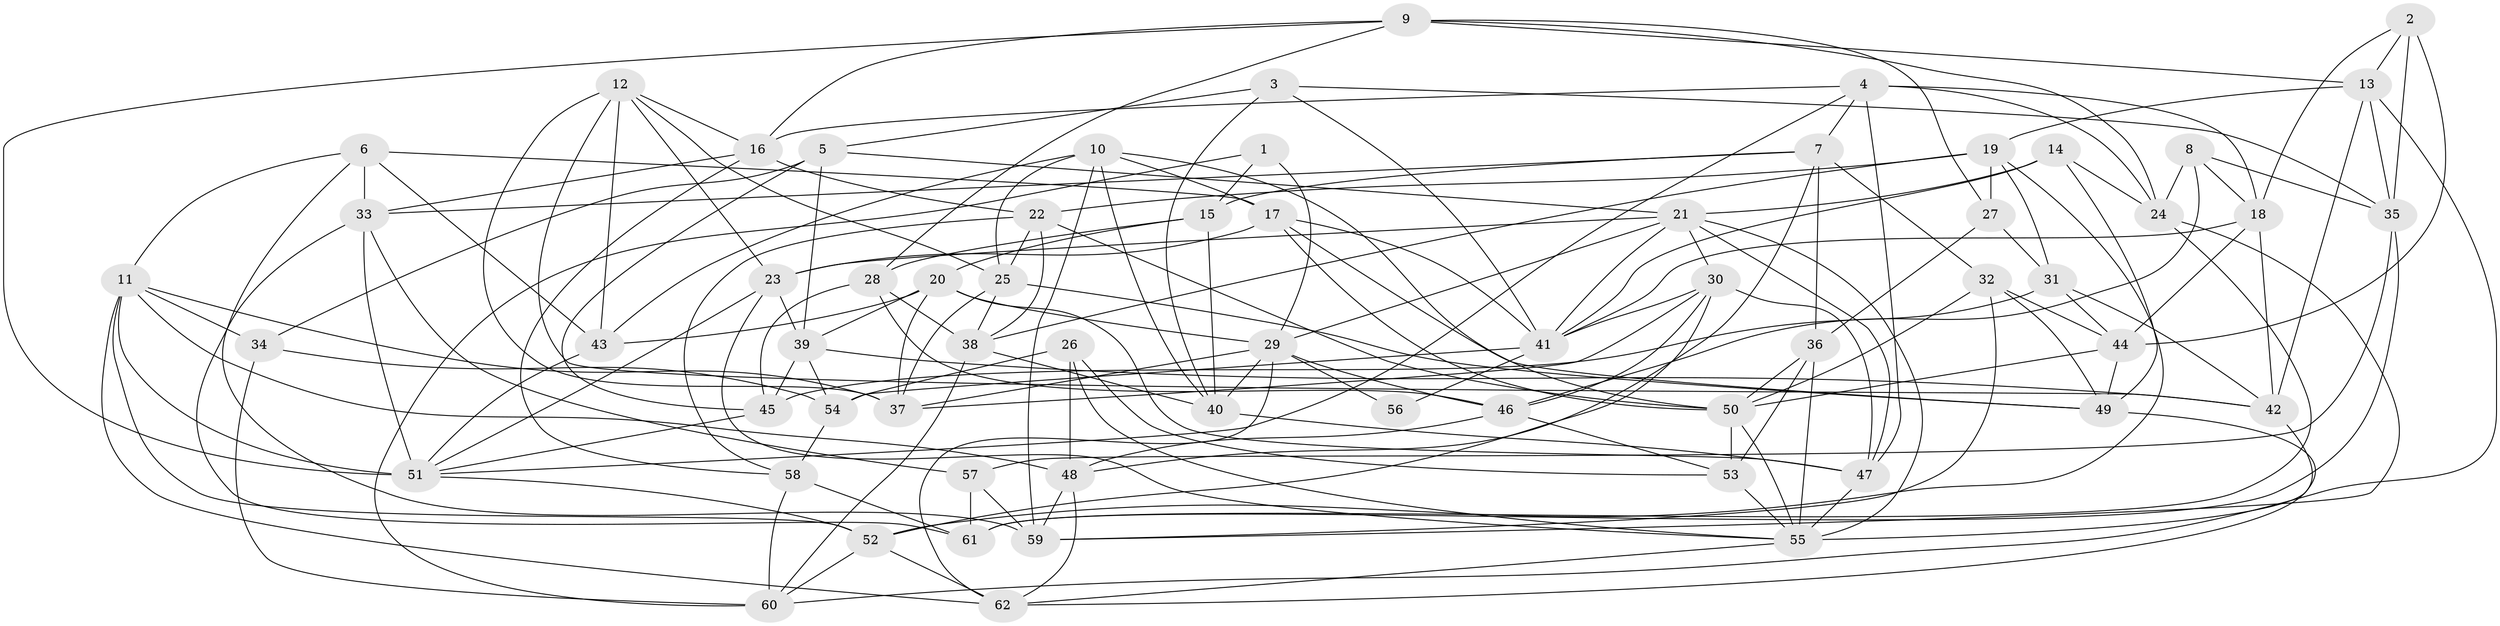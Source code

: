 // original degree distribution, {4: 1.0}
// Generated by graph-tools (version 1.1) at 2025/38/03/04/25 23:38:05]
// undirected, 62 vertices, 175 edges
graph export_dot {
  node [color=gray90,style=filled];
  1;
  2;
  3;
  4;
  5;
  6;
  7;
  8;
  9;
  10;
  11;
  12;
  13;
  14;
  15;
  16;
  17;
  18;
  19;
  20;
  21;
  22;
  23;
  24;
  25;
  26;
  27;
  28;
  29;
  30;
  31;
  32;
  33;
  34;
  35;
  36;
  37;
  38;
  39;
  40;
  41;
  42;
  43;
  44;
  45;
  46;
  47;
  48;
  49;
  50;
  51;
  52;
  53;
  54;
  55;
  56;
  57;
  58;
  59;
  60;
  61;
  62;
  1 -- 15 [weight=1.0];
  1 -- 29 [weight=2.0];
  1 -- 60 [weight=1.0];
  2 -- 13 [weight=1.0];
  2 -- 18 [weight=1.0];
  2 -- 35 [weight=1.0];
  2 -- 44 [weight=1.0];
  3 -- 5 [weight=1.0];
  3 -- 35 [weight=1.0];
  3 -- 40 [weight=1.0];
  3 -- 41 [weight=1.0];
  4 -- 7 [weight=1.0];
  4 -- 16 [weight=1.0];
  4 -- 18 [weight=1.0];
  4 -- 24 [weight=1.0];
  4 -- 47 [weight=1.0];
  4 -- 51 [weight=1.0];
  5 -- 21 [weight=1.0];
  5 -- 34 [weight=2.0];
  5 -- 39 [weight=1.0];
  5 -- 45 [weight=1.0];
  6 -- 11 [weight=1.0];
  6 -- 17 [weight=1.0];
  6 -- 33 [weight=1.0];
  6 -- 43 [weight=2.0];
  6 -- 59 [weight=1.0];
  7 -- 15 [weight=1.0];
  7 -- 32 [weight=1.0];
  7 -- 33 [weight=1.0];
  7 -- 36 [weight=1.0];
  7 -- 48 [weight=1.0];
  8 -- 18 [weight=1.0];
  8 -- 24 [weight=1.0];
  8 -- 35 [weight=1.0];
  8 -- 46 [weight=1.0];
  9 -- 13 [weight=1.0];
  9 -- 16 [weight=1.0];
  9 -- 24 [weight=1.0];
  9 -- 27 [weight=1.0];
  9 -- 28 [weight=1.0];
  9 -- 51 [weight=1.0];
  10 -- 17 [weight=1.0];
  10 -- 25 [weight=1.0];
  10 -- 40 [weight=1.0];
  10 -- 43 [weight=1.0];
  10 -- 50 [weight=1.0];
  10 -- 59 [weight=1.0];
  11 -- 34 [weight=2.0];
  11 -- 37 [weight=1.0];
  11 -- 48 [weight=1.0];
  11 -- 51 [weight=1.0];
  11 -- 52 [weight=1.0];
  11 -- 62 [weight=1.0];
  12 -- 16 [weight=1.0];
  12 -- 23 [weight=1.0];
  12 -- 25 [weight=1.0];
  12 -- 37 [weight=1.0];
  12 -- 42 [weight=1.0];
  12 -- 43 [weight=1.0];
  13 -- 19 [weight=1.0];
  13 -- 35 [weight=1.0];
  13 -- 42 [weight=1.0];
  13 -- 60 [weight=1.0];
  14 -- 21 [weight=1.0];
  14 -- 24 [weight=1.0];
  14 -- 41 [weight=1.0];
  14 -- 49 [weight=1.0];
  15 -- 20 [weight=1.0];
  15 -- 28 [weight=2.0];
  15 -- 40 [weight=1.0];
  16 -- 22 [weight=1.0];
  16 -- 33 [weight=1.0];
  16 -- 58 [weight=1.0];
  17 -- 23 [weight=1.0];
  17 -- 41 [weight=1.0];
  17 -- 49 [weight=1.0];
  17 -- 50 [weight=1.0];
  18 -- 41 [weight=1.0];
  18 -- 42 [weight=1.0];
  18 -- 44 [weight=1.0];
  19 -- 22 [weight=1.0];
  19 -- 27 [weight=1.0];
  19 -- 31 [weight=1.0];
  19 -- 38 [weight=1.0];
  19 -- 52 [weight=1.0];
  20 -- 29 [weight=1.0];
  20 -- 37 [weight=1.0];
  20 -- 39 [weight=1.0];
  20 -- 43 [weight=1.0];
  20 -- 47 [weight=1.0];
  21 -- 23 [weight=1.0];
  21 -- 29 [weight=1.0];
  21 -- 30 [weight=1.0];
  21 -- 41 [weight=1.0];
  21 -- 47 [weight=1.0];
  21 -- 55 [weight=1.0];
  22 -- 25 [weight=1.0];
  22 -- 38 [weight=1.0];
  22 -- 50 [weight=1.0];
  22 -- 58 [weight=1.0];
  23 -- 39 [weight=1.0];
  23 -- 51 [weight=1.0];
  23 -- 55 [weight=1.0];
  24 -- 59 [weight=1.0];
  24 -- 61 [weight=1.0];
  25 -- 37 [weight=1.0];
  25 -- 38 [weight=1.0];
  25 -- 49 [weight=1.0];
  26 -- 48 [weight=1.0];
  26 -- 53 [weight=1.0];
  26 -- 54 [weight=1.0];
  26 -- 55 [weight=1.0];
  27 -- 31 [weight=1.0];
  27 -- 36 [weight=1.0];
  28 -- 38 [weight=1.0];
  28 -- 45 [weight=1.0];
  28 -- 46 [weight=1.0];
  29 -- 37 [weight=1.0];
  29 -- 40 [weight=1.0];
  29 -- 46 [weight=1.0];
  29 -- 56 [weight=2.0];
  29 -- 62 [weight=1.0];
  30 -- 37 [weight=1.0];
  30 -- 41 [weight=1.0];
  30 -- 46 [weight=1.0];
  30 -- 47 [weight=1.0];
  30 -- 52 [weight=1.0];
  31 -- 42 [weight=1.0];
  31 -- 44 [weight=1.0];
  31 -- 45 [weight=2.0];
  32 -- 44 [weight=1.0];
  32 -- 49 [weight=1.0];
  32 -- 50 [weight=2.0];
  32 -- 59 [weight=1.0];
  33 -- 51 [weight=1.0];
  33 -- 57 [weight=1.0];
  33 -- 61 [weight=1.0];
  34 -- 54 [weight=1.0];
  34 -- 60 [weight=1.0];
  35 -- 57 [weight=1.0];
  35 -- 61 [weight=1.0];
  36 -- 50 [weight=1.0];
  36 -- 53 [weight=1.0];
  36 -- 55 [weight=2.0];
  38 -- 40 [weight=1.0];
  38 -- 60 [weight=1.0];
  39 -- 42 [weight=1.0];
  39 -- 45 [weight=1.0];
  39 -- 54 [weight=1.0];
  40 -- 47 [weight=1.0];
  41 -- 54 [weight=2.0];
  41 -- 56 [weight=2.0];
  42 -- 55 [weight=1.0];
  43 -- 51 [weight=1.0];
  44 -- 49 [weight=1.0];
  44 -- 50 [weight=1.0];
  45 -- 51 [weight=1.0];
  46 -- 48 [weight=1.0];
  46 -- 53 [weight=1.0];
  47 -- 55 [weight=1.0];
  48 -- 59 [weight=1.0];
  48 -- 62 [weight=1.0];
  49 -- 62 [weight=1.0];
  50 -- 53 [weight=2.0];
  50 -- 55 [weight=1.0];
  51 -- 52 [weight=1.0];
  52 -- 60 [weight=1.0];
  52 -- 62 [weight=1.0];
  53 -- 55 [weight=1.0];
  54 -- 58 [weight=1.0];
  55 -- 62 [weight=1.0];
  57 -- 59 [weight=1.0];
  57 -- 61 [weight=1.0];
  58 -- 60 [weight=1.0];
  58 -- 61 [weight=2.0];
}
